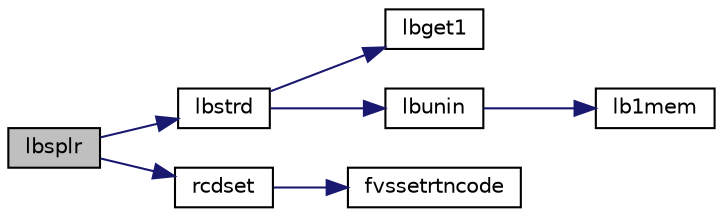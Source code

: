 digraph "lbsplr"
{
  edge [fontname="Helvetica",fontsize="10",labelfontname="Helvetica",labelfontsize="10"];
  node [fontname="Helvetica",fontsize="10",shape=record];
  rankdir="LR";
  Node1 [label="lbsplr",height=0.2,width=0.4,color="black", fillcolor="grey75", style="filled", fontcolor="black"];
  Node1 -> Node2 [color="midnightblue",fontsize="10",style="solid",fontname="Helvetica"];
  Node2 [label="lbstrd",height=0.2,width=0.4,color="black", fillcolor="white", style="filled",URL="$lbstrd_8f.html#a7da9ecaf9ad56ebff1fc0d50ce4a8227"];
  Node2 -> Node3 [color="midnightblue",fontsize="10",style="solid",fontname="Helvetica"];
  Node3 [label="lbget1",height=0.2,width=0.4,color="black", fillcolor="white", style="filled",URL="$lbget1_8f.html#a38657324a47ab45a48ff46aa7799c42f"];
  Node2 -> Node4 [color="midnightblue",fontsize="10",style="solid",fontname="Helvetica"];
  Node4 [label="lbunin",height=0.2,width=0.4,color="black", fillcolor="white", style="filled",URL="$lbunin_8f.html#a775e4db094e4839579cc2da4e55e4ff6"];
  Node4 -> Node5 [color="midnightblue",fontsize="10",style="solid",fontname="Helvetica"];
  Node5 [label="lb1mem",height=0.2,width=0.4,color="black", fillcolor="white", style="filled",URL="$lb1mem_8f.html#a4c4e16839f91aa35aad9878ec7c63a5f"];
  Node1 -> Node6 [color="midnightblue",fontsize="10",style="solid",fontname="Helvetica"];
  Node6 [label="rcdset",height=0.2,width=0.4,color="black", fillcolor="white", style="filled",URL="$rcdset_8f.html#a1dba8a40ee085d920a3ebb27fcd34a59"];
  Node6 -> Node7 [color="midnightblue",fontsize="10",style="solid",fontname="Helvetica"];
  Node7 [label="fvssetrtncode",height=0.2,width=0.4,color="black", fillcolor="white", style="filled",URL="$cmdline_8f.html#a079170808ee3336a99645e9e57dfe5a9"];
}
